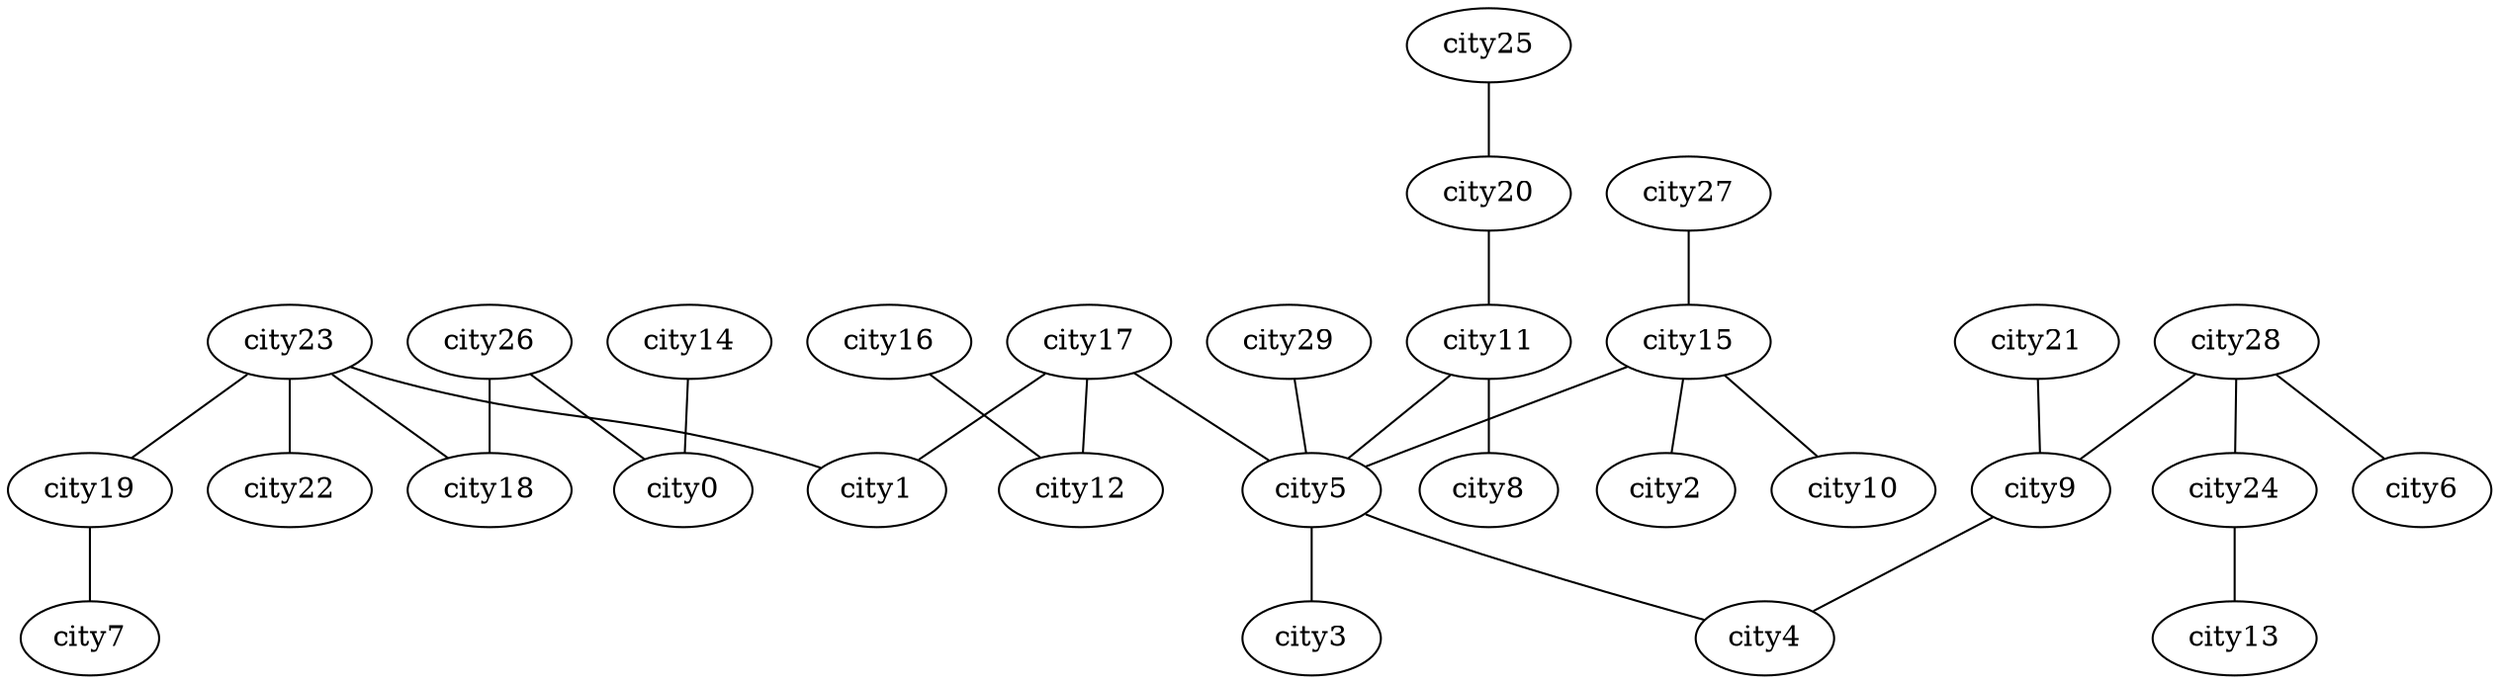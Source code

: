 graph{
city21 -- city9
city25 -- city20
city23 -- city22
city17 -- city1
city19 -- city7
city26 -- city0
city17 -- city12
city5 -- city3
city11 -- city5
city17 -- city5
city28 -- city6
city23 -- city1
city20 -- city11
city28 -- city24
city15 -- city5
city5 -- city4
city27 -- city15
city23 -- city18
city29 -- city5
city28 -- city9
city23 -- city19
city14 -- city0
city15 -- city10
city9 -- city4
city26 -- city18
city11 -- city8
city24 -- city13
city15 -- city2
city16 -- city12
}
